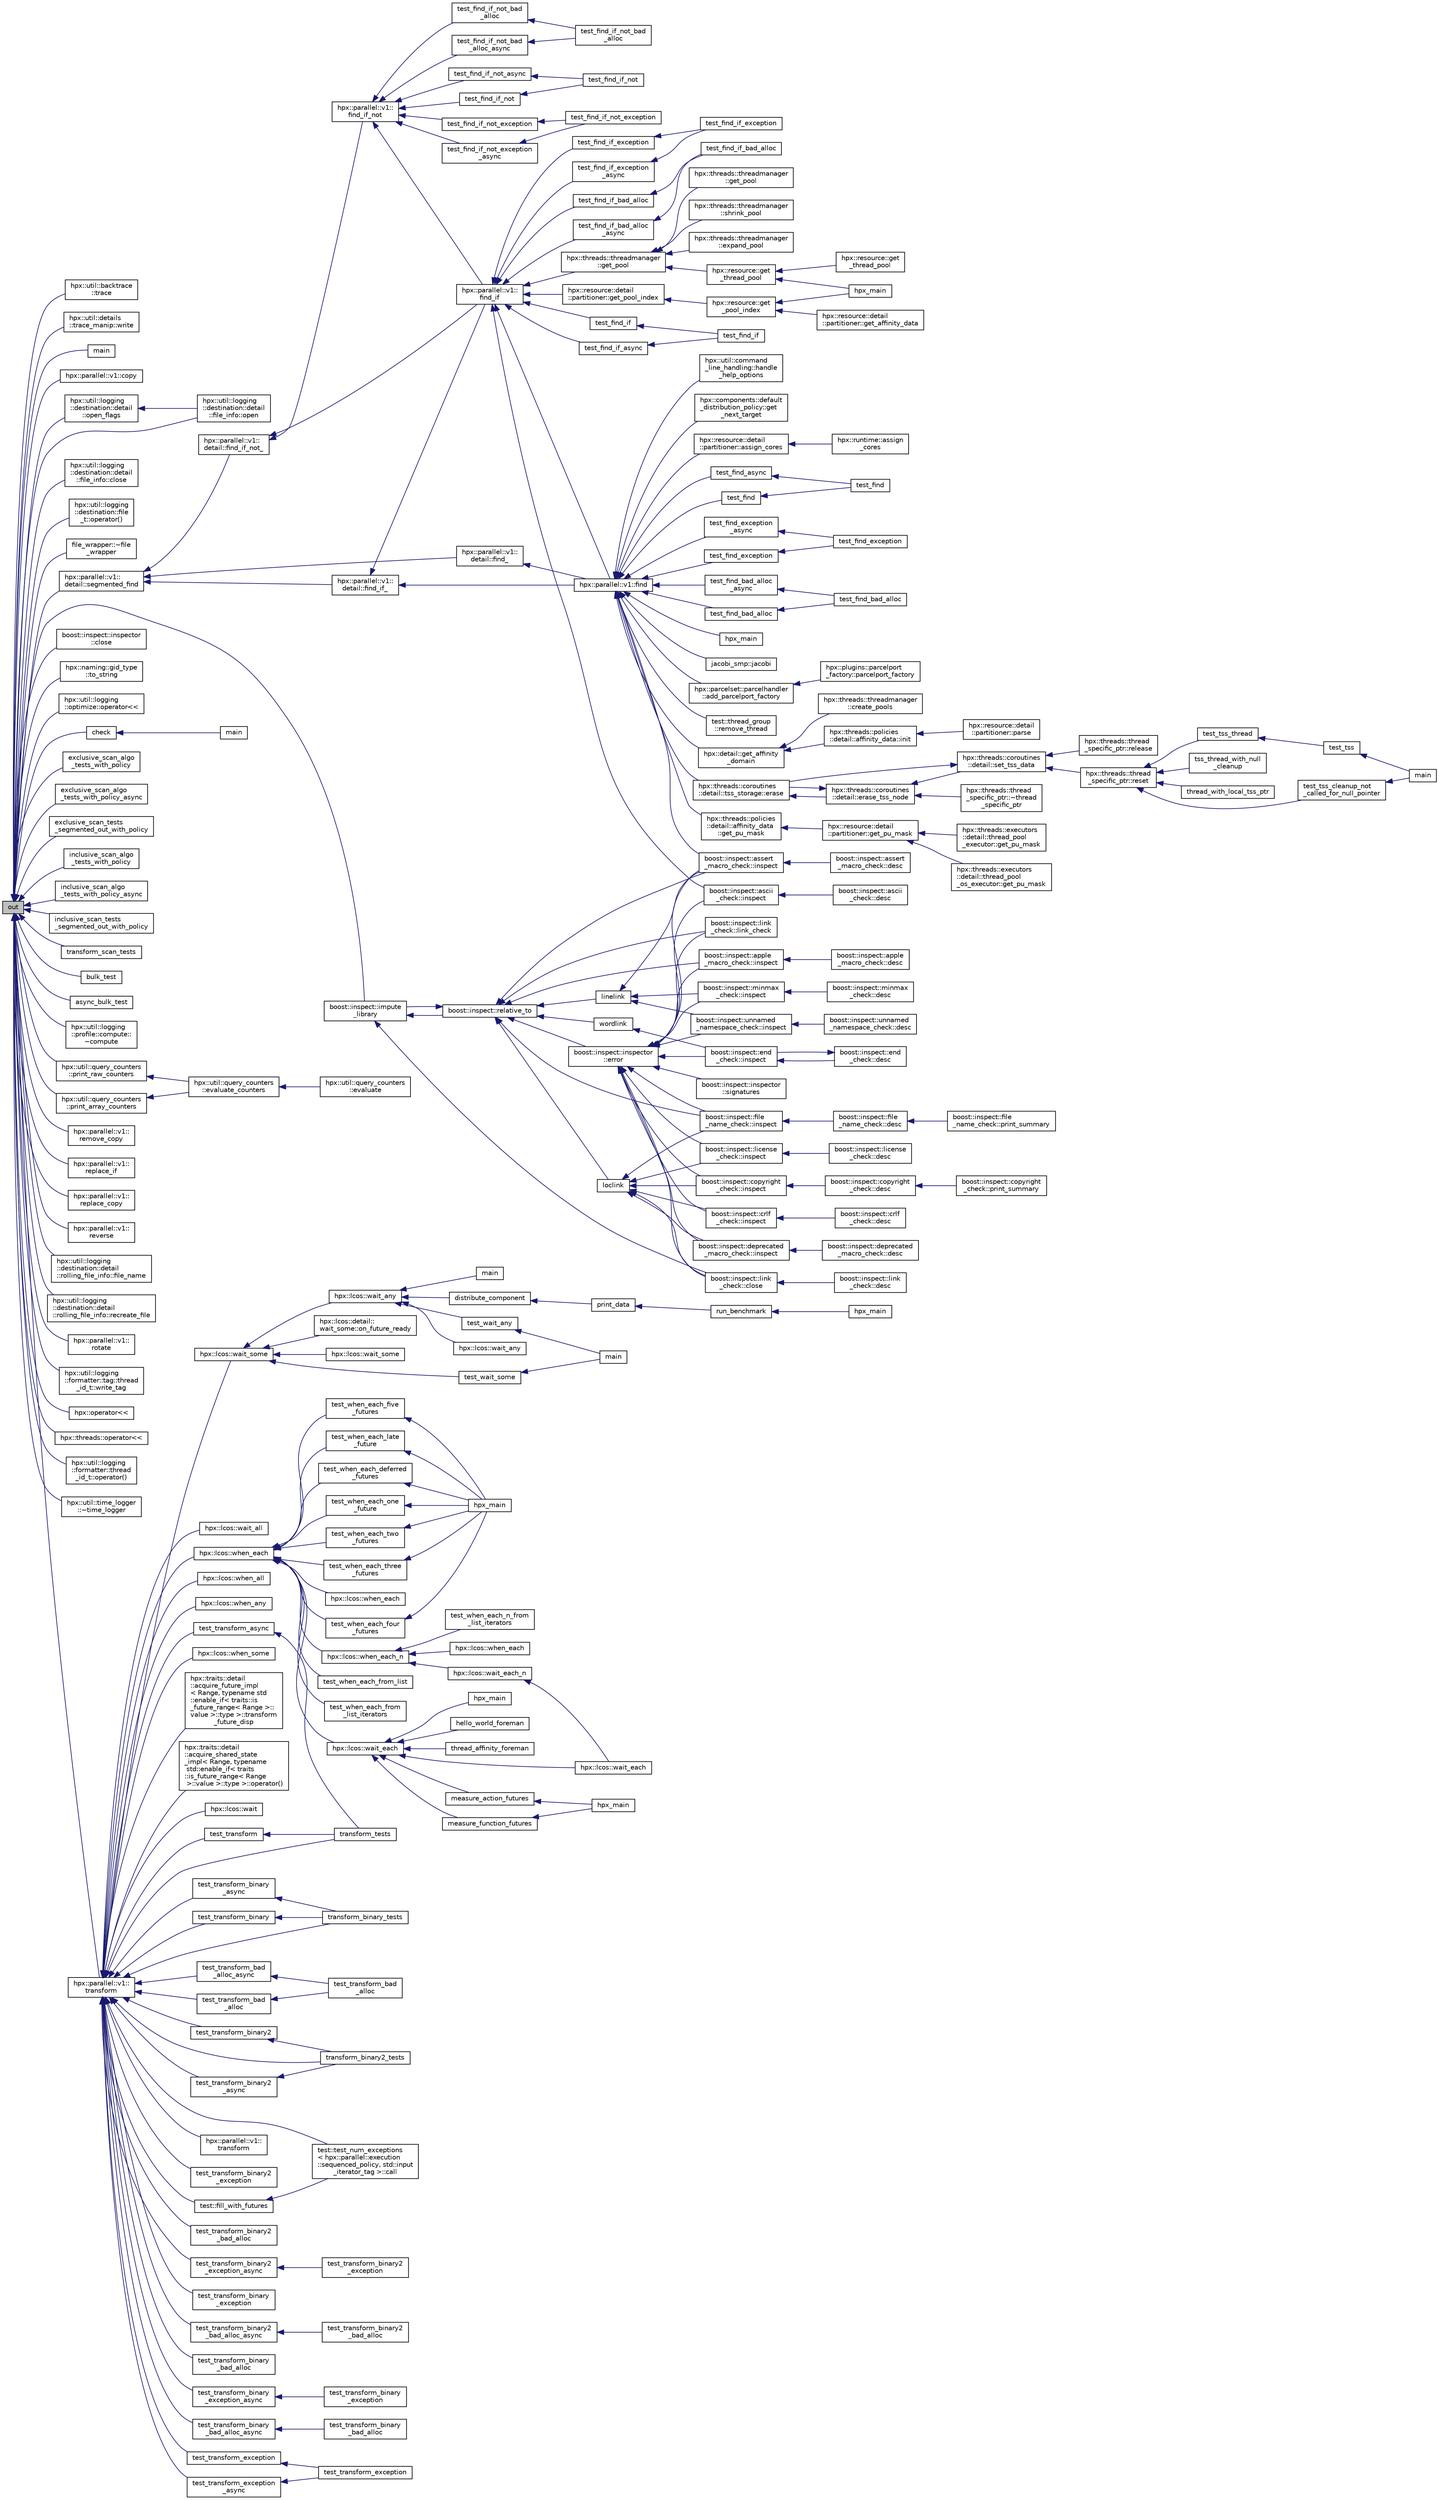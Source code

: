 digraph "out"
{
  edge [fontname="Helvetica",fontsize="10",labelfontname="Helvetica",labelfontsize="10"];
  node [fontname="Helvetica",fontsize="10",shape=record];
  rankdir="LR";
  Node251 [label="out",height=0.2,width=0.4,color="black", fillcolor="grey75", style="filled", fontcolor="black"];
  Node251 -> Node252 [dir="back",color="midnightblue",fontsize="10",style="solid",fontname="Helvetica"];
  Node252 [label="hpx::util::backtrace\l::trace",height=0.2,width=0.4,color="black", fillcolor="white", style="filled",URL="$d3/da2/classhpx_1_1util_1_1backtrace.html#a60e8474c3e33c9ed1349e95862ad9e3c"];
  Node251 -> Node253 [dir="back",color="midnightblue",fontsize="10",style="solid",fontname="Helvetica"];
  Node253 [label="hpx::util::details\l::trace_manip::write",height=0.2,width=0.4,color="black", fillcolor="white", style="filled",URL="$df/d33/classhpx_1_1util_1_1details_1_1trace__manip.html#a1fcb811a69de638f988b5c2d44eb9abe"];
  Node251 -> Node254 [dir="back",color="midnightblue",fontsize="10",style="solid",fontname="Helvetica"];
  Node254 [label="main",height=0.2,width=0.4,color="black", fillcolor="white", style="filled",URL="$d9/dd8/buffer__overrun__2839_8cpp.html#a3c04138a5bfe5d72780bb7e82a18e627"];
  Node251 -> Node255 [dir="back",color="midnightblue",fontsize="10",style="solid",fontname="Helvetica"];
  Node255 [label="hpx::parallel::v1::copy",height=0.2,width=0.4,color="black", fillcolor="white", style="filled",URL="$db/db9/namespacehpx_1_1parallel_1_1v1.html#acbc0b8406e3e0e109cbbae1ba799520f"];
  Node251 -> Node256 [dir="back",color="midnightblue",fontsize="10",style="solid",fontname="Helvetica"];
  Node256 [label="hpx::util::logging\l::destination::detail\l::open_flags",height=0.2,width=0.4,color="black", fillcolor="white", style="filled",URL="$d9/dfe/namespacehpx_1_1util_1_1logging_1_1destination_1_1detail.html#a2a53de1201df32f2ea6a87e112048a66"];
  Node256 -> Node257 [dir="back",color="midnightblue",fontsize="10",style="solid",fontname="Helvetica"];
  Node257 [label="hpx::util::logging\l::destination::detail\l::file_info::open",height=0.2,width=0.4,color="black", fillcolor="white", style="filled",URL="$d8/d53/structhpx_1_1util_1_1logging_1_1destination_1_1detail_1_1file__info.html#a7212cdb2d967c910c6e80c671cdb0fb4"];
  Node251 -> Node257 [dir="back",color="midnightblue",fontsize="10",style="solid",fontname="Helvetica"];
  Node251 -> Node258 [dir="back",color="midnightblue",fontsize="10",style="solid",fontname="Helvetica"];
  Node258 [label="hpx::util::logging\l::destination::detail\l::file_info::close",height=0.2,width=0.4,color="black", fillcolor="white", style="filled",URL="$d8/d53/structhpx_1_1util_1_1logging_1_1destination_1_1detail_1_1file__info.html#a748e84816382d61428a18e441526eaff"];
  Node251 -> Node259 [dir="back",color="midnightblue",fontsize="10",style="solid",fontname="Helvetica"];
  Node259 [label="hpx::util::logging\l::destination::file\l_t::operator()",height=0.2,width=0.4,color="black", fillcolor="white", style="filled",URL="$dd/dfb/structhpx_1_1util_1_1logging_1_1destination_1_1file__t.html#abdb5d968c4f77aaafc3e629127f41f66"];
  Node251 -> Node260 [dir="back",color="midnightblue",fontsize="10",style="solid",fontname="Helvetica"];
  Node260 [label="file_wrapper::~file\l_wrapper",height=0.2,width=0.4,color="black", fillcolor="white", style="filled",URL="$d5/daa/structfile__wrapper.html#aec438141c6094eab767e74d5c39da7a0"];
  Node251 -> Node261 [dir="back",color="midnightblue",fontsize="10",style="solid",fontname="Helvetica"];
  Node261 [label="hpx::parallel::v1::\ldetail::segmented_find",height=0.2,width=0.4,color="black", fillcolor="white", style="filled",URL="$d2/ddd/namespacehpx_1_1parallel_1_1v1_1_1detail.html#a7f37c815b51093d10c3ee3e3bb44280f"];
  Node261 -> Node262 [dir="back",color="midnightblue",fontsize="10",style="solid",fontname="Helvetica"];
  Node262 [label="hpx::parallel::v1::\ldetail::find_",height=0.2,width=0.4,color="black", fillcolor="white", style="filled",URL="$d2/ddd/namespacehpx_1_1parallel_1_1v1_1_1detail.html#a416bb6065d1ffe0f54a4da32c452ece3"];
  Node262 -> Node263 [dir="back",color="midnightblue",fontsize="10",style="solid",fontname="Helvetica"];
  Node263 [label="hpx::parallel::v1::find",height=0.2,width=0.4,color="black", fillcolor="white", style="filled",URL="$db/db9/namespacehpx_1_1parallel_1_1v1.html#a76c5f5c453899c36a61bfa76425b007a"];
  Node263 -> Node264 [dir="back",color="midnightblue",fontsize="10",style="solid",fontname="Helvetica"];
  Node264 [label="hpx::threads::policies\l::detail::affinity_data\l::get_pu_mask",height=0.2,width=0.4,color="black", fillcolor="white", style="filled",URL="$d7/d9b/structhpx_1_1threads_1_1policies_1_1detail_1_1affinity__data.html#ab0cc2ec8ed94ae2b82c20a6b975ecf75"];
  Node264 -> Node265 [dir="back",color="midnightblue",fontsize="10",style="solid",fontname="Helvetica"];
  Node265 [label="hpx::resource::detail\l::partitioner::get_pu_mask",height=0.2,width=0.4,color="black", fillcolor="white", style="filled",URL="$d0/dab/classhpx_1_1resource_1_1detail_1_1partitioner.html#a9cee933ef199fef31e6b8d48f42bb77b"];
  Node265 -> Node266 [dir="back",color="midnightblue",fontsize="10",style="solid",fontname="Helvetica"];
  Node266 [label="hpx::threads::executors\l::detail::thread_pool\l_executor::get_pu_mask",height=0.2,width=0.4,color="black", fillcolor="white", style="filled",URL="$d0/d20/classhpx_1_1threads_1_1executors_1_1detail_1_1thread__pool__executor.html#a6a0c0ade274c2f5f2f6651699873942c"];
  Node265 -> Node267 [dir="back",color="midnightblue",fontsize="10",style="solid",fontname="Helvetica"];
  Node267 [label="hpx::threads::executors\l::detail::thread_pool\l_os_executor::get_pu_mask",height=0.2,width=0.4,color="black", fillcolor="white", style="filled",URL="$da/dda/classhpx_1_1threads_1_1executors_1_1detail_1_1thread__pool__os__executor.html#ac43430f91516a48e9ddbefd7ee58ef3c"];
  Node263 -> Node268 [dir="back",color="midnightblue",fontsize="10",style="solid",fontname="Helvetica"];
  Node268 [label="boost::inspect::assert\l_macro_check::inspect",height=0.2,width=0.4,color="black", fillcolor="white", style="filled",URL="$dc/dc3/classboost_1_1inspect_1_1assert__macro__check.html#acacd792dafb1acb416c7ff6e6de75277"];
  Node268 -> Node269 [dir="back",color="midnightblue",fontsize="10",style="solid",fontname="Helvetica"];
  Node269 [label="boost::inspect::assert\l_macro_check::desc",height=0.2,width=0.4,color="black", fillcolor="white", style="filled",URL="$dc/dc3/classboost_1_1inspect_1_1assert__macro__check.html#a285a9944af58fe40003209254e09b8b9"];
  Node263 -> Node270 [dir="back",color="midnightblue",fontsize="10",style="solid",fontname="Helvetica"];
  Node270 [label="hpx::util::command\l_line_handling::handle\l_help_options",height=0.2,width=0.4,color="black", fillcolor="white", style="filled",URL="$d2/df0/structhpx_1_1util_1_1command__line__handling.html#a82826d63f60ce620e8ad794f8af4ceaa"];
  Node263 -> Node271 [dir="back",color="midnightblue",fontsize="10",style="solid",fontname="Helvetica"];
  Node271 [label="hpx::components::default\l_distribution_policy::get\l_next_target",height=0.2,width=0.4,color="black", fillcolor="white", style="filled",URL="$dc/dba/structhpx_1_1components_1_1default__distribution__policy.html#a4e1bef382e3d6843ff6dda045595dd4e"];
  Node263 -> Node272 [dir="back",color="midnightblue",fontsize="10",style="solid",fontname="Helvetica"];
  Node272 [label="hpx::resource::detail\l::partitioner::assign_cores",height=0.2,width=0.4,color="black", fillcolor="white", style="filled",URL="$d0/dab/classhpx_1_1resource_1_1detail_1_1partitioner.html#a11483ef960b429a24d9856cba726bd04"];
  Node272 -> Node273 [dir="back",color="midnightblue",fontsize="10",style="solid",fontname="Helvetica"];
  Node273 [label="hpx::runtime::assign\l_cores",height=0.2,width=0.4,color="black", fillcolor="white", style="filled",URL="$d0/d7b/classhpx_1_1runtime.html#ab3c29b4713d734dea0e6a5799bfe24e5"];
  Node263 -> Node274 [dir="back",color="midnightblue",fontsize="10",style="solid",fontname="Helvetica"];
  Node274 [label="test_find",height=0.2,width=0.4,color="black", fillcolor="white", style="filled",URL="$d4/dfc/find_8cpp.html#a413cca1acd45c0d8e2f932c6ef2fd02f"];
  Node274 -> Node275 [dir="back",color="midnightblue",fontsize="10",style="solid",fontname="Helvetica"];
  Node275 [label="test_find",height=0.2,width=0.4,color="black", fillcolor="white", style="filled",URL="$d4/dfc/find_8cpp.html#add2f807b977eafe91b6be7e6035d8d6a"];
  Node263 -> Node276 [dir="back",color="midnightblue",fontsize="10",style="solid",fontname="Helvetica"];
  Node276 [label="test_find_async",height=0.2,width=0.4,color="black", fillcolor="white", style="filled",URL="$d4/dfc/find_8cpp.html#abcfb114fa4026d0c9fb890366bd0bbec"];
  Node276 -> Node275 [dir="back",color="midnightblue",fontsize="10",style="solid",fontname="Helvetica"];
  Node263 -> Node277 [dir="back",color="midnightblue",fontsize="10",style="solid",fontname="Helvetica"];
  Node277 [label="test_find_exception",height=0.2,width=0.4,color="black", fillcolor="white", style="filled",URL="$d4/dfc/find_8cpp.html#a496774f6f0dd50d32f0f2839011fb820"];
  Node277 -> Node278 [dir="back",color="midnightblue",fontsize="10",style="solid",fontname="Helvetica"];
  Node278 [label="test_find_exception",height=0.2,width=0.4,color="black", fillcolor="white", style="filled",URL="$d4/dfc/find_8cpp.html#a9404283ee70c671c19d01288d4d8796f"];
  Node263 -> Node279 [dir="back",color="midnightblue",fontsize="10",style="solid",fontname="Helvetica"];
  Node279 [label="test_find_exception\l_async",height=0.2,width=0.4,color="black", fillcolor="white", style="filled",URL="$d4/dfc/find_8cpp.html#a53292bd46fa066f703c6fd40f981cd45"];
  Node279 -> Node278 [dir="back",color="midnightblue",fontsize="10",style="solid",fontname="Helvetica"];
  Node263 -> Node280 [dir="back",color="midnightblue",fontsize="10",style="solid",fontname="Helvetica"];
  Node280 [label="test_find_bad_alloc",height=0.2,width=0.4,color="black", fillcolor="white", style="filled",URL="$d4/dfc/find_8cpp.html#ac2312cc0f6667cd3cff2caa36d1b7734"];
  Node280 -> Node281 [dir="back",color="midnightblue",fontsize="10",style="solid",fontname="Helvetica"];
  Node281 [label="test_find_bad_alloc",height=0.2,width=0.4,color="black", fillcolor="white", style="filled",URL="$d4/dfc/find_8cpp.html#ae5fbab4398b9ca90cc964b615b5f1c1a"];
  Node263 -> Node282 [dir="back",color="midnightblue",fontsize="10",style="solid",fontname="Helvetica"];
  Node282 [label="test_find_bad_alloc\l_async",height=0.2,width=0.4,color="black", fillcolor="white", style="filled",URL="$d4/dfc/find_8cpp.html#a0c63d4bd514863e2ddf82ae7f509ffbe"];
  Node282 -> Node281 [dir="back",color="midnightblue",fontsize="10",style="solid",fontname="Helvetica"];
  Node263 -> Node283 [dir="back",color="midnightblue",fontsize="10",style="solid",fontname="Helvetica"];
  Node283 [label="hpx_main",height=0.2,width=0.4,color="black", fillcolor="white", style="filled",URL="$d3/d07/hpx__main_8cpp.html#aefd26dd818037509b2241068d57e3e1d"];
  Node263 -> Node284 [dir="back",color="midnightblue",fontsize="10",style="solid",fontname="Helvetica"];
  Node284 [label="jacobi_smp::jacobi",height=0.2,width=0.4,color="black", fillcolor="white", style="filled",URL="$d9/d34/namespacejacobi__smp.html#af900093e00c8d09d2dab2ab5a9885b88"];
  Node263 -> Node285 [dir="back",color="midnightblue",fontsize="10",style="solid",fontname="Helvetica"];
  Node285 [label="hpx::parcelset::parcelhandler\l::add_parcelport_factory",height=0.2,width=0.4,color="black", fillcolor="white", style="filled",URL="$d4/d2f/classhpx_1_1parcelset_1_1parcelhandler.html#a9da109ba1c81cf97c3a23f3574236792"];
  Node285 -> Node286 [dir="back",color="midnightblue",fontsize="10",style="solid",fontname="Helvetica"];
  Node286 [label="hpx::plugins::parcelport\l_factory::parcelport_factory",height=0.2,width=0.4,color="black", fillcolor="white", style="filled",URL="$d2/d50/structhpx_1_1plugins_1_1parcelport__factory.html#ab8a171f42000c26fc87ef284cf5f430d",tooltip="Construct a new factory instance. "];
  Node263 -> Node287 [dir="back",color="midnightblue",fontsize="10",style="solid",fontname="Helvetica"];
  Node287 [label="test::thread_group\l::remove_thread",height=0.2,width=0.4,color="black", fillcolor="white", style="filled",URL="$d3/d4a/classtest_1_1thread__group.html#a46ede5745b9a3f16477ab7ccef9df327"];
  Node263 -> Node288 [dir="back",color="midnightblue",fontsize="10",style="solid",fontname="Helvetica"];
  Node288 [label="hpx::detail::get_affinity\l_domain",height=0.2,width=0.4,color="black", fillcolor="white", style="filled",URL="$d5/dbe/namespacehpx_1_1detail.html#aba0255eccfb2fb3814686ca35150ed98"];
  Node288 -> Node289 [dir="back",color="midnightblue",fontsize="10",style="solid",fontname="Helvetica"];
  Node289 [label="hpx::threads::policies\l::detail::affinity_data::init",height=0.2,width=0.4,color="black", fillcolor="white", style="filled",URL="$d7/d9b/structhpx_1_1threads_1_1policies_1_1detail_1_1affinity__data.html#af1b5d1af92b58e065b42048f9114f107"];
  Node289 -> Node290 [dir="back",color="midnightblue",fontsize="10",style="solid",fontname="Helvetica"];
  Node290 [label="hpx::resource::detail\l::partitioner::parse",height=0.2,width=0.4,color="black", fillcolor="white", style="filled",URL="$d0/dab/classhpx_1_1resource_1_1detail_1_1partitioner.html#a8319dd5018945e7d493f7a6d88a6ca02"];
  Node288 -> Node291 [dir="back",color="midnightblue",fontsize="10",style="solid",fontname="Helvetica"];
  Node291 [label="hpx::threads::threadmanager\l::create_pools",height=0.2,width=0.4,color="black", fillcolor="white", style="filled",URL="$d5/daa/classhpx_1_1threads_1_1threadmanager.html#a06b54e28bef5baacf1e8bff34adac4d0"];
  Node263 -> Node292 [dir="back",color="midnightblue",fontsize="10",style="solid",fontname="Helvetica"];
  Node292 [label="hpx::threads::coroutines\l::detail::tss_storage::erase",height=0.2,width=0.4,color="black", fillcolor="white", style="filled",URL="$d3/dbe/classhpx_1_1threads_1_1coroutines_1_1detail_1_1tss__storage.html#a451f63a99f268755c501200b504e8058"];
  Node292 -> Node293 [dir="back",color="midnightblue",fontsize="10",style="solid",fontname="Helvetica"];
  Node293 [label="hpx::threads::coroutines\l::detail::erase_tss_node",height=0.2,width=0.4,color="black", fillcolor="white", style="filled",URL="$d2/dfe/namespacehpx_1_1threads_1_1coroutines_1_1detail.html#a0015b3872ea3c32ecfdc3da42ce132e8"];
  Node293 -> Node294 [dir="back",color="midnightblue",fontsize="10",style="solid",fontname="Helvetica"];
  Node294 [label="hpx::threads::thread\l_specific_ptr::~thread\l_specific_ptr",height=0.2,width=0.4,color="black", fillcolor="white", style="filled",URL="$d1/dd4/classhpx_1_1threads_1_1thread__specific__ptr.html#ad3e46c15fe05e660ad592e0c9797f018"];
  Node293 -> Node295 [dir="back",color="midnightblue",fontsize="10",style="solid",fontname="Helvetica"];
  Node295 [label="hpx::threads::coroutines\l::detail::set_tss_data",height=0.2,width=0.4,color="black", fillcolor="white", style="filled",URL="$d2/dfe/namespacehpx_1_1threads_1_1coroutines_1_1detail.html#a85126f59ca3809c64cfcfcae99429a67"];
  Node295 -> Node296 [dir="back",color="midnightblue",fontsize="10",style="solid",fontname="Helvetica"];
  Node296 [label="hpx::threads::thread\l_specific_ptr::release",height=0.2,width=0.4,color="black", fillcolor="white", style="filled",URL="$d1/dd4/classhpx_1_1threads_1_1thread__specific__ptr.html#a8e31cd7392d00aabdc93aa9e358be1b7"];
  Node295 -> Node297 [dir="back",color="midnightblue",fontsize="10",style="solid",fontname="Helvetica"];
  Node297 [label="hpx::threads::thread\l_specific_ptr::reset",height=0.2,width=0.4,color="black", fillcolor="white", style="filled",URL="$d1/dd4/classhpx_1_1threads_1_1thread__specific__ptr.html#af0654936c456eaf9700979a6b43a0c85"];
  Node297 -> Node298 [dir="back",color="midnightblue",fontsize="10",style="solid",fontname="Helvetica"];
  Node298 [label="test_tss_thread",height=0.2,width=0.4,color="black", fillcolor="white", style="filled",URL="$dc/d69/tests_2unit_2threads_2tss_8cpp.html#a34a05b59682be89efcb6f071094b0580"];
  Node298 -> Node299 [dir="back",color="midnightblue",fontsize="10",style="solid",fontname="Helvetica"];
  Node299 [label="test_tss",height=0.2,width=0.4,color="black", fillcolor="white", style="filled",URL="$dc/d69/tests_2unit_2threads_2tss_8cpp.html#a0d9e811cdb56a2a84ce48358e890563b"];
  Node299 -> Node300 [dir="back",color="midnightblue",fontsize="10",style="solid",fontname="Helvetica"];
  Node300 [label="main",height=0.2,width=0.4,color="black", fillcolor="white", style="filled",URL="$dc/d69/tests_2unit_2threads_2tss_8cpp.html#a3c04138a5bfe5d72780bb7e82a18e627"];
  Node297 -> Node301 [dir="back",color="midnightblue",fontsize="10",style="solid",fontname="Helvetica"];
  Node301 [label="tss_thread_with_null\l_cleanup",height=0.2,width=0.4,color="black", fillcolor="white", style="filled",URL="$dc/d69/tests_2unit_2threads_2tss_8cpp.html#adff6b518b18df76950dbeede8633289a"];
  Node297 -> Node302 [dir="back",color="midnightblue",fontsize="10",style="solid",fontname="Helvetica"];
  Node302 [label="thread_with_local_tss_ptr",height=0.2,width=0.4,color="black", fillcolor="white", style="filled",URL="$dc/d69/tests_2unit_2threads_2tss_8cpp.html#ae5a8982f0cfef7dc0e34d5c518b44e58"];
  Node297 -> Node303 [dir="back",color="midnightblue",fontsize="10",style="solid",fontname="Helvetica"];
  Node303 [label="test_tss_cleanup_not\l_called_for_null_pointer",height=0.2,width=0.4,color="black", fillcolor="white", style="filled",URL="$dc/d69/tests_2unit_2threads_2tss_8cpp.html#a3c76bb8ad4d9b03d2b075212b535e212"];
  Node303 -> Node300 [dir="back",color="midnightblue",fontsize="10",style="solid",fontname="Helvetica"];
  Node295 -> Node292 [dir="back",color="midnightblue",fontsize="10",style="solid",fontname="Helvetica"];
  Node293 -> Node292 [dir="back",color="midnightblue",fontsize="10",style="solid",fontname="Helvetica"];
  Node261 -> Node304 [dir="back",color="midnightblue",fontsize="10",style="solid",fontname="Helvetica"];
  Node304 [label="hpx::parallel::v1::\ldetail::find_if_",height=0.2,width=0.4,color="black", fillcolor="white", style="filled",URL="$d2/ddd/namespacehpx_1_1parallel_1_1v1_1_1detail.html#a27a6efa17deb9853d278e8c4ca8b78e8"];
  Node304 -> Node263 [dir="back",color="midnightblue",fontsize="10",style="solid",fontname="Helvetica"];
  Node304 -> Node305 [dir="back",color="midnightblue",fontsize="10",style="solid",fontname="Helvetica"];
  Node305 [label="hpx::parallel::v1::\lfind_if",height=0.2,width=0.4,color="black", fillcolor="white", style="filled",URL="$db/db9/namespacehpx_1_1parallel_1_1v1.html#a1f66ab2a9b26ef5b5ed2c08194586b86"];
  Node305 -> Node306 [dir="back",color="midnightblue",fontsize="10",style="solid",fontname="Helvetica"];
  Node306 [label="boost::inspect::ascii\l_check::inspect",height=0.2,width=0.4,color="black", fillcolor="white", style="filled",URL="$df/d41/classboost_1_1inspect_1_1ascii__check.html#a42c51a97f6f401032bb06a96f48a96dd"];
  Node306 -> Node307 [dir="back",color="midnightblue",fontsize="10",style="solid",fontname="Helvetica"];
  Node307 [label="boost::inspect::ascii\l_check::desc",height=0.2,width=0.4,color="black", fillcolor="white", style="filled",URL="$df/d41/classboost_1_1inspect_1_1ascii__check.html#a645f9f7b272f2137ccb5a25402a697e7"];
  Node305 -> Node308 [dir="back",color="midnightblue",fontsize="10",style="solid",fontname="Helvetica"];
  Node308 [label="hpx::resource::detail\l::partitioner::get_pool_index",height=0.2,width=0.4,color="black", fillcolor="white", style="filled",URL="$d0/dab/classhpx_1_1resource_1_1detail_1_1partitioner.html#ab3b993cdf82212962ba91cd58914206d"];
  Node308 -> Node309 [dir="back",color="midnightblue",fontsize="10",style="solid",fontname="Helvetica"];
  Node309 [label="hpx::resource::get\l_pool_index",height=0.2,width=0.4,color="black", fillcolor="white", style="filled",URL="$dd/da5/namespacehpx_1_1resource.html#ac7e9a020183708e907604dbf16260e84",tooltip="Return the internal index of the pool given its name. "];
  Node309 -> Node310 [dir="back",color="midnightblue",fontsize="10",style="solid",fontname="Helvetica"];
  Node310 [label="hpx::resource::detail\l::partitioner::get_affinity_data",height=0.2,width=0.4,color="black", fillcolor="white", style="filled",URL="$d0/dab/classhpx_1_1resource_1_1detail_1_1partitioner.html#a932efced0bbfee361094b8552334d931"];
  Node309 -> Node311 [dir="back",color="midnightblue",fontsize="10",style="solid",fontname="Helvetica"];
  Node311 [label="hpx_main",height=0.2,width=0.4,color="black", fillcolor="white", style="filled",URL="$d8/dd8/resource__partitioner_8cpp.html#ab1825231fb9efbfb464404767c072654"];
  Node305 -> Node263 [dir="back",color="midnightblue",fontsize="10",style="solid",fontname="Helvetica"];
  Node305 -> Node312 [dir="back",color="midnightblue",fontsize="10",style="solid",fontname="Helvetica"];
  Node312 [label="test_find_if",height=0.2,width=0.4,color="black", fillcolor="white", style="filled",URL="$d4/d38/findif_8cpp.html#abc1eda77a21ef47a5d324973348433d4"];
  Node312 -> Node313 [dir="back",color="midnightblue",fontsize="10",style="solid",fontname="Helvetica"];
  Node313 [label="test_find_if",height=0.2,width=0.4,color="black", fillcolor="white", style="filled",URL="$d4/d38/findif_8cpp.html#aa58ac17d27d62dadbe679e9fa96669ff"];
  Node305 -> Node314 [dir="back",color="midnightblue",fontsize="10",style="solid",fontname="Helvetica"];
  Node314 [label="test_find_if_async",height=0.2,width=0.4,color="black", fillcolor="white", style="filled",URL="$d4/d38/findif_8cpp.html#ae5df631653b627a610f515fea1cea3db"];
  Node314 -> Node313 [dir="back",color="midnightblue",fontsize="10",style="solid",fontname="Helvetica"];
  Node305 -> Node315 [dir="back",color="midnightblue",fontsize="10",style="solid",fontname="Helvetica"];
  Node315 [label="test_find_if_exception",height=0.2,width=0.4,color="black", fillcolor="white", style="filled",URL="$d4/d38/findif_8cpp.html#aa7a75ac5991de14b0dd11b40a5a47443"];
  Node315 -> Node316 [dir="back",color="midnightblue",fontsize="10",style="solid",fontname="Helvetica"];
  Node316 [label="test_find_if_exception",height=0.2,width=0.4,color="black", fillcolor="white", style="filled",URL="$d4/d38/findif_8cpp.html#ab8eb6fb838a8fbeb2168d4389fc72f61"];
  Node305 -> Node317 [dir="back",color="midnightblue",fontsize="10",style="solid",fontname="Helvetica"];
  Node317 [label="test_find_if_exception\l_async",height=0.2,width=0.4,color="black", fillcolor="white", style="filled",URL="$d4/d38/findif_8cpp.html#a13c3bd009f35072707131129ad78af93"];
  Node317 -> Node316 [dir="back",color="midnightblue",fontsize="10",style="solid",fontname="Helvetica"];
  Node305 -> Node318 [dir="back",color="midnightblue",fontsize="10",style="solid",fontname="Helvetica"];
  Node318 [label="test_find_if_bad_alloc",height=0.2,width=0.4,color="black", fillcolor="white", style="filled",URL="$d4/d38/findif_8cpp.html#a4b854e9063a6148edca5b34a9e8d9420"];
  Node318 -> Node319 [dir="back",color="midnightblue",fontsize="10",style="solid",fontname="Helvetica"];
  Node319 [label="test_find_if_bad_alloc",height=0.2,width=0.4,color="black", fillcolor="white", style="filled",URL="$d4/d38/findif_8cpp.html#a344ef302e5ffb2f31503fffc54940c3a"];
  Node305 -> Node320 [dir="back",color="midnightblue",fontsize="10",style="solid",fontname="Helvetica"];
  Node320 [label="test_find_if_bad_alloc\l_async",height=0.2,width=0.4,color="black", fillcolor="white", style="filled",URL="$d4/d38/findif_8cpp.html#a0979bc48eb5a92bc867eb3a95dc8c82c"];
  Node320 -> Node319 [dir="back",color="midnightblue",fontsize="10",style="solid",fontname="Helvetica"];
  Node305 -> Node321 [dir="back",color="midnightblue",fontsize="10",style="solid",fontname="Helvetica"];
  Node321 [label="hpx::threads::threadmanager\l::get_pool",height=0.2,width=0.4,color="black", fillcolor="white", style="filled",URL="$d5/daa/classhpx_1_1threads_1_1threadmanager.html#a845e1a0201a5d57de5855af30324a4b3"];
  Node321 -> Node322 [dir="back",color="midnightblue",fontsize="10",style="solid",fontname="Helvetica"];
  Node322 [label="hpx::resource::get\l_thread_pool",height=0.2,width=0.4,color="black", fillcolor="white", style="filled",URL="$dd/da5/namespacehpx_1_1resource.html#a2e20247c053e087e94a40d50b9689ed7",tooltip="Return the name of the pool given its name. "];
  Node322 -> Node323 [dir="back",color="midnightblue",fontsize="10",style="solid",fontname="Helvetica"];
  Node323 [label="hpx::resource::get\l_thread_pool",height=0.2,width=0.4,color="black", fillcolor="white", style="filled",URL="$dd/da5/namespacehpx_1_1resource.html#a8ab78d95eaa6f193a085a1d983ea9f5b",tooltip="Return the thread pool given its internal index. "];
  Node322 -> Node311 [dir="back",color="midnightblue",fontsize="10",style="solid",fontname="Helvetica"];
  Node321 -> Node324 [dir="back",color="midnightblue",fontsize="10",style="solid",fontname="Helvetica"];
  Node324 [label="hpx::threads::threadmanager\l::get_pool",height=0.2,width=0.4,color="black", fillcolor="white", style="filled",URL="$d5/daa/classhpx_1_1threads_1_1threadmanager.html#a7515176a43e6e2f947c539c44adf9089"];
  Node321 -> Node325 [dir="back",color="midnightblue",fontsize="10",style="solid",fontname="Helvetica"];
  Node325 [label="hpx::threads::threadmanager\l::shrink_pool",height=0.2,width=0.4,color="black", fillcolor="white", style="filled",URL="$d5/daa/classhpx_1_1threads_1_1threadmanager.html#a29170722b44bd7e3b8722d39fdff704c"];
  Node321 -> Node326 [dir="back",color="midnightblue",fontsize="10",style="solid",fontname="Helvetica"];
  Node326 [label="hpx::threads::threadmanager\l::expand_pool",height=0.2,width=0.4,color="black", fillcolor="white", style="filled",URL="$d5/daa/classhpx_1_1threads_1_1threadmanager.html#a4f3cf57d4561a7cca4c47d6bc05ccc58"];
  Node261 -> Node327 [dir="back",color="midnightblue",fontsize="10",style="solid",fontname="Helvetica"];
  Node327 [label="hpx::parallel::v1::\ldetail::find_if_not_",height=0.2,width=0.4,color="black", fillcolor="white", style="filled",URL="$d2/ddd/namespacehpx_1_1parallel_1_1v1_1_1detail.html#aafbf827b88ba9787c515b4abefa8afaf"];
  Node327 -> Node305 [dir="back",color="midnightblue",fontsize="10",style="solid",fontname="Helvetica"];
  Node327 -> Node328 [dir="back",color="midnightblue",fontsize="10",style="solid",fontname="Helvetica"];
  Node328 [label="hpx::parallel::v1::\lfind_if_not",height=0.2,width=0.4,color="black", fillcolor="white", style="filled",URL="$db/db9/namespacehpx_1_1parallel_1_1v1.html#ac7aaee4759c37f4d0e83b51f313aa28d"];
  Node328 -> Node305 [dir="back",color="midnightblue",fontsize="10",style="solid",fontname="Helvetica"];
  Node328 -> Node329 [dir="back",color="midnightblue",fontsize="10",style="solid",fontname="Helvetica"];
  Node329 [label="test_find_if_not",height=0.2,width=0.4,color="black", fillcolor="white", style="filled",URL="$dd/df5/findifnot_8cpp.html#abd4629a4554af3412989223a15203f0d"];
  Node329 -> Node330 [dir="back",color="midnightblue",fontsize="10",style="solid",fontname="Helvetica"];
  Node330 [label="test_find_if_not",height=0.2,width=0.4,color="black", fillcolor="white", style="filled",URL="$dd/df5/findifnot_8cpp.html#aba7e711f39aae766b708708eb4bbafe7"];
  Node328 -> Node331 [dir="back",color="midnightblue",fontsize="10",style="solid",fontname="Helvetica"];
  Node331 [label="test_find_if_not_async",height=0.2,width=0.4,color="black", fillcolor="white", style="filled",URL="$dd/df5/findifnot_8cpp.html#a042fb4ac6fb511705362fdd7e4b4337e"];
  Node331 -> Node330 [dir="back",color="midnightblue",fontsize="10",style="solid",fontname="Helvetica"];
  Node328 -> Node332 [dir="back",color="midnightblue",fontsize="10",style="solid",fontname="Helvetica"];
  Node332 [label="test_find_if_not_bad\l_alloc",height=0.2,width=0.4,color="black", fillcolor="white", style="filled",URL="$df/de4/findifnot__bad__alloc_8cpp.html#abba8188ba6351edd5fe8e9152c89fea1"];
  Node332 -> Node333 [dir="back",color="midnightblue",fontsize="10",style="solid",fontname="Helvetica"];
  Node333 [label="test_find_if_not_bad\l_alloc",height=0.2,width=0.4,color="black", fillcolor="white", style="filled",URL="$df/de4/findifnot__bad__alloc_8cpp.html#af4ef55592d65e818549d3ddb7b0c54b2"];
  Node328 -> Node334 [dir="back",color="midnightblue",fontsize="10",style="solid",fontname="Helvetica"];
  Node334 [label="test_find_if_not_bad\l_alloc_async",height=0.2,width=0.4,color="black", fillcolor="white", style="filled",URL="$df/de4/findifnot__bad__alloc_8cpp.html#a3167291a243ef150714afcc19f6196ed"];
  Node334 -> Node333 [dir="back",color="midnightblue",fontsize="10",style="solid",fontname="Helvetica"];
  Node328 -> Node335 [dir="back",color="midnightblue",fontsize="10",style="solid",fontname="Helvetica"];
  Node335 [label="test_find_if_not_exception",height=0.2,width=0.4,color="black", fillcolor="white", style="filled",URL="$dc/d17/findifnot__exception_8cpp.html#aba8e91e299a773af34d2e40130333926"];
  Node335 -> Node336 [dir="back",color="midnightblue",fontsize="10",style="solid",fontname="Helvetica"];
  Node336 [label="test_find_if_not_exception",height=0.2,width=0.4,color="black", fillcolor="white", style="filled",URL="$dc/d17/findifnot__exception_8cpp.html#a1fdcae775738d85119cc77bf94ca50b0"];
  Node328 -> Node337 [dir="back",color="midnightblue",fontsize="10",style="solid",fontname="Helvetica"];
  Node337 [label="test_find_if_not_exception\l_async",height=0.2,width=0.4,color="black", fillcolor="white", style="filled",URL="$dc/d17/findifnot__exception_8cpp.html#a0c8c55582d64936550f797774a8b591e"];
  Node337 -> Node336 [dir="back",color="midnightblue",fontsize="10",style="solid",fontname="Helvetica"];
  Node251 -> Node338 [dir="back",color="midnightblue",fontsize="10",style="solid",fontname="Helvetica"];
  Node338 [label="boost::inspect::impute\l_library",height=0.2,width=0.4,color="black", fillcolor="white", style="filled",URL="$df/d6b/namespaceboost_1_1inspect.html#adcde6c2103b18d137288da9ca1cbced1"];
  Node338 -> Node339 [dir="back",color="midnightblue",fontsize="10",style="solid",fontname="Helvetica"];
  Node339 [label="boost::inspect::relative_to",height=0.2,width=0.4,color="black", fillcolor="white", style="filled",URL="$df/d6b/namespaceboost_1_1inspect.html#a06cd920f8a7d2d38aaac0566afd98a11"];
  Node339 -> Node340 [dir="back",color="midnightblue",fontsize="10",style="solid",fontname="Helvetica"];
  Node340 [label="boost::inspect::apple\l_macro_check::inspect",height=0.2,width=0.4,color="black", fillcolor="white", style="filled",URL="$d0/da3/classboost_1_1inspect_1_1apple__macro__check.html#aac0967e179518d594fcb6c385b88503a"];
  Node340 -> Node341 [dir="back",color="midnightblue",fontsize="10",style="solid",fontname="Helvetica"];
  Node341 [label="boost::inspect::apple\l_macro_check::desc",height=0.2,width=0.4,color="black", fillcolor="white", style="filled",URL="$d0/da3/classboost_1_1inspect_1_1apple__macro__check.html#a15a38b0aee23acedf42f2ec163f1e670"];
  Node339 -> Node268 [dir="back",color="midnightblue",fontsize="10",style="solid",fontname="Helvetica"];
  Node339 -> Node342 [dir="back",color="midnightblue",fontsize="10",style="solid",fontname="Helvetica"];
  Node342 [label="linelink",height=0.2,width=0.4,color="black", fillcolor="white", style="filled",URL="$d8/dc6/function__hyper_8hpp.html#a0c599840c18848583dbbbe4259c0a2d7"];
  Node342 -> Node268 [dir="back",color="midnightblue",fontsize="10",style="solid",fontname="Helvetica"];
  Node342 -> Node343 [dir="back",color="midnightblue",fontsize="10",style="solid",fontname="Helvetica"];
  Node343 [label="boost::inspect::minmax\l_check::inspect",height=0.2,width=0.4,color="black", fillcolor="white", style="filled",URL="$d0/def/classboost_1_1inspect_1_1minmax__check.html#a3e238a3320828d79456059899df6e97a"];
  Node343 -> Node344 [dir="back",color="midnightblue",fontsize="10",style="solid",fontname="Helvetica"];
  Node344 [label="boost::inspect::minmax\l_check::desc",height=0.2,width=0.4,color="black", fillcolor="white", style="filled",URL="$d0/def/classboost_1_1inspect_1_1minmax__check.html#ada312cb048c125d1885f5a6ba5cc9deb"];
  Node342 -> Node345 [dir="back",color="midnightblue",fontsize="10",style="solid",fontname="Helvetica"];
  Node345 [label="boost::inspect::unnamed\l_namespace_check::inspect",height=0.2,width=0.4,color="black", fillcolor="white", style="filled",URL="$d1/df9/classboost_1_1inspect_1_1unnamed__namespace__check.html#ae2baa2c7fa4fd6b8d23e29c4ce132fe0"];
  Node345 -> Node346 [dir="back",color="midnightblue",fontsize="10",style="solid",fontname="Helvetica"];
  Node346 [label="boost::inspect::unnamed\l_namespace_check::desc",height=0.2,width=0.4,color="black", fillcolor="white", style="filled",URL="$d1/df9/classboost_1_1inspect_1_1unnamed__namespace__check.html#a3e75611e292da90f03b6b49bbcc38b89"];
  Node339 -> Node347 [dir="back",color="midnightblue",fontsize="10",style="solid",fontname="Helvetica"];
  Node347 [label="wordlink",height=0.2,width=0.4,color="black", fillcolor="white", style="filled",URL="$d8/dc6/function__hyper_8hpp.html#a00eed5c78fb0c7aee58f53b4b22fb03f"];
  Node347 -> Node348 [dir="back",color="midnightblue",fontsize="10",style="solid",fontname="Helvetica"];
  Node348 [label="boost::inspect::end\l_check::inspect",height=0.2,width=0.4,color="black", fillcolor="white", style="filled",URL="$d2/d6e/classboost_1_1inspect_1_1end__check.html#a0f4a6b5c867e06dab8fd1f8f54752179"];
  Node348 -> Node349 [dir="back",color="midnightblue",fontsize="10",style="solid",fontname="Helvetica"];
  Node349 [label="boost::inspect::end\l_check::desc",height=0.2,width=0.4,color="black", fillcolor="white", style="filled",URL="$d2/d6e/classboost_1_1inspect_1_1end__check.html#a4b2b7b5a39e84554134c983e6d7e263a"];
  Node349 -> Node348 [dir="back",color="midnightblue",fontsize="10",style="solid",fontname="Helvetica"];
  Node339 -> Node350 [dir="back",color="midnightblue",fontsize="10",style="solid",fontname="Helvetica"];
  Node350 [label="loclink",height=0.2,width=0.4,color="black", fillcolor="white", style="filled",URL="$d8/dc6/function__hyper_8hpp.html#a511f804184fc089e801dcb92f2a9f6fe"];
  Node350 -> Node351 [dir="back",color="midnightblue",fontsize="10",style="solid",fontname="Helvetica"];
  Node351 [label="boost::inspect::copyright\l_check::inspect",height=0.2,width=0.4,color="black", fillcolor="white", style="filled",URL="$d4/d82/classboost_1_1inspect_1_1copyright__check.html#aa6a43f6713a201d2bf0e21e86d6e170a"];
  Node351 -> Node352 [dir="back",color="midnightblue",fontsize="10",style="solid",fontname="Helvetica"];
  Node352 [label="boost::inspect::copyright\l_check::desc",height=0.2,width=0.4,color="black", fillcolor="white", style="filled",URL="$d4/d82/classboost_1_1inspect_1_1copyright__check.html#a6c2df03d083f64eaa2386fceb310dd4a"];
  Node352 -> Node353 [dir="back",color="midnightblue",fontsize="10",style="solid",fontname="Helvetica"];
  Node353 [label="boost::inspect::copyright\l_check::print_summary",height=0.2,width=0.4,color="black", fillcolor="white", style="filled",URL="$d4/d82/classboost_1_1inspect_1_1copyright__check.html#ab184209a3856a3bdaf23c2c2ba7d67b2"];
  Node350 -> Node354 [dir="back",color="midnightblue",fontsize="10",style="solid",fontname="Helvetica"];
  Node354 [label="boost::inspect::crlf\l_check::inspect",height=0.2,width=0.4,color="black", fillcolor="white", style="filled",URL="$df/df8/classboost_1_1inspect_1_1crlf__check.html#a314367ba8719fa5517caec47ac237a50"];
  Node354 -> Node355 [dir="back",color="midnightblue",fontsize="10",style="solid",fontname="Helvetica"];
  Node355 [label="boost::inspect::crlf\l_check::desc",height=0.2,width=0.4,color="black", fillcolor="white", style="filled",URL="$df/df8/classboost_1_1inspect_1_1crlf__check.html#aeb214d01ee11d9eea13dd66c86d1c172"];
  Node350 -> Node356 [dir="back",color="midnightblue",fontsize="10",style="solid",fontname="Helvetica"];
  Node356 [label="boost::inspect::deprecated\l_macro_check::inspect",height=0.2,width=0.4,color="black", fillcolor="white", style="filled",URL="$d9/dfc/classboost_1_1inspect_1_1deprecated__macro__check.html#a782e25facfed59b38c2333cf720e0f9a"];
  Node356 -> Node357 [dir="back",color="midnightblue",fontsize="10",style="solid",fontname="Helvetica"];
  Node357 [label="boost::inspect::deprecated\l_macro_check::desc",height=0.2,width=0.4,color="black", fillcolor="white", style="filled",URL="$d9/dfc/classboost_1_1inspect_1_1deprecated__macro__check.html#a00feb0a0be2385168d0cf64d49b6701c"];
  Node350 -> Node358 [dir="back",color="midnightblue",fontsize="10",style="solid",fontname="Helvetica"];
  Node358 [label="boost::inspect::license\l_check::inspect",height=0.2,width=0.4,color="black", fillcolor="white", style="filled",URL="$d6/d2e/classboost_1_1inspect_1_1license__check.html#abae033418a4aea8c80ace5a3b7c82b1b"];
  Node358 -> Node359 [dir="back",color="midnightblue",fontsize="10",style="solid",fontname="Helvetica"];
  Node359 [label="boost::inspect::license\l_check::desc",height=0.2,width=0.4,color="black", fillcolor="white", style="filled",URL="$d6/d2e/classboost_1_1inspect_1_1license__check.html#a95849f025775ed27e65f90a7bf72550d"];
  Node350 -> Node360 [dir="back",color="midnightblue",fontsize="10",style="solid",fontname="Helvetica"];
  Node360 [label="boost::inspect::link\l_check::close",height=0.2,width=0.4,color="black", fillcolor="white", style="filled",URL="$db/dbd/classboost_1_1inspect_1_1link__check.html#a7db24f762737db7525e4486be6fd2b46"];
  Node360 -> Node361 [dir="back",color="midnightblue",fontsize="10",style="solid",fontname="Helvetica"];
  Node361 [label="boost::inspect::link\l_check::desc",height=0.2,width=0.4,color="black", fillcolor="white", style="filled",URL="$db/dbd/classboost_1_1inspect_1_1link__check.html#ade7d9da8b8ee737db06c47b10273c90b"];
  Node350 -> Node362 [dir="back",color="midnightblue",fontsize="10",style="solid",fontname="Helvetica"];
  Node362 [label="boost::inspect::file\l_name_check::inspect",height=0.2,width=0.4,color="black", fillcolor="white", style="filled",URL="$db/dda/classboost_1_1inspect_1_1file__name__check.html#ae89ea6f60050cc746ff6c335098ae375"];
  Node362 -> Node363 [dir="back",color="midnightblue",fontsize="10",style="solid",fontname="Helvetica"];
  Node363 [label="boost::inspect::file\l_name_check::desc",height=0.2,width=0.4,color="black", fillcolor="white", style="filled",URL="$db/dda/classboost_1_1inspect_1_1file__name__check.html#aee84e57501b1764fc1ac2066c4dd1b96"];
  Node363 -> Node364 [dir="back",color="midnightblue",fontsize="10",style="solid",fontname="Helvetica"];
  Node364 [label="boost::inspect::file\l_name_check::print_summary",height=0.2,width=0.4,color="black", fillcolor="white", style="filled",URL="$db/dda/classboost_1_1inspect_1_1file__name__check.html#a9d9a1f6a711aec9899fd55123f46768f"];
  Node339 -> Node365 [dir="back",color="midnightblue",fontsize="10",style="solid",fontname="Helvetica"];
  Node365 [label="boost::inspect::inspector\l::error",height=0.2,width=0.4,color="black", fillcolor="white", style="filled",URL="$d5/d8c/classboost_1_1inspect_1_1inspector.html#a57f0aee86bf616b1ad16f4b8a5d29bca"];
  Node365 -> Node340 [dir="back",color="midnightblue",fontsize="10",style="solid",fontname="Helvetica"];
  Node365 -> Node306 [dir="back",color="midnightblue",fontsize="10",style="solid",fontname="Helvetica"];
  Node365 -> Node268 [dir="back",color="midnightblue",fontsize="10",style="solid",fontname="Helvetica"];
  Node365 -> Node351 [dir="back",color="midnightblue",fontsize="10",style="solid",fontname="Helvetica"];
  Node365 -> Node354 [dir="back",color="midnightblue",fontsize="10",style="solid",fontname="Helvetica"];
  Node365 -> Node356 [dir="back",color="midnightblue",fontsize="10",style="solid",fontname="Helvetica"];
  Node365 -> Node348 [dir="back",color="midnightblue",fontsize="10",style="solid",fontname="Helvetica"];
  Node365 -> Node366 [dir="back",color="midnightblue",fontsize="10",style="solid",fontname="Helvetica"];
  Node366 [label="boost::inspect::inspector\l::signatures",height=0.2,width=0.4,color="black", fillcolor="white", style="filled",URL="$d5/d8c/classboost_1_1inspect_1_1inspector.html#af3ac0b7766e73985dd3b8b8832d5e503"];
  Node365 -> Node358 [dir="back",color="midnightblue",fontsize="10",style="solid",fontname="Helvetica"];
  Node365 -> Node367 [dir="back",color="midnightblue",fontsize="10",style="solid",fontname="Helvetica"];
  Node367 [label="boost::inspect::link\l_check::link_check",height=0.2,width=0.4,color="black", fillcolor="white", style="filled",URL="$db/dbd/classboost_1_1inspect_1_1link__check.html#ae55fc092583bd82319d2168b67282c19"];
  Node365 -> Node360 [dir="back",color="midnightblue",fontsize="10",style="solid",fontname="Helvetica"];
  Node365 -> Node343 [dir="back",color="midnightblue",fontsize="10",style="solid",fontname="Helvetica"];
  Node365 -> Node362 [dir="back",color="midnightblue",fontsize="10",style="solid",fontname="Helvetica"];
  Node365 -> Node345 [dir="back",color="midnightblue",fontsize="10",style="solid",fontname="Helvetica"];
  Node339 -> Node338 [dir="back",color="midnightblue",fontsize="10",style="solid",fontname="Helvetica"];
  Node339 -> Node367 [dir="back",color="midnightblue",fontsize="10",style="solid",fontname="Helvetica"];
  Node339 -> Node362 [dir="back",color="midnightblue",fontsize="10",style="solid",fontname="Helvetica"];
  Node338 -> Node360 [dir="back",color="midnightblue",fontsize="10",style="solid",fontname="Helvetica"];
  Node251 -> Node368 [dir="back",color="midnightblue",fontsize="10",style="solid",fontname="Helvetica"];
  Node368 [label="boost::inspect::inspector\l::close",height=0.2,width=0.4,color="black", fillcolor="white", style="filled",URL="$d5/d8c/classboost_1_1inspect_1_1inspector.html#a48f88c36efe5d58a8e6e0dbc6bfabef9"];
  Node251 -> Node369 [dir="back",color="midnightblue",fontsize="10",style="solid",fontname="Helvetica"];
  Node369 [label="hpx::naming::gid_type\l::to_string",height=0.2,width=0.4,color="black", fillcolor="white", style="filled",URL="$d3/d67/structhpx_1_1naming_1_1gid__type.html#a59a12379beafb4b1458a0d2ab9ade073"];
  Node251 -> Node370 [dir="back",color="midnightblue",fontsize="10",style="solid",fontname="Helvetica"];
  Node370 [label="hpx::util::logging\l::optimize::operator\<\<",height=0.2,width=0.4,color="black", fillcolor="white", style="filled",URL="$d6/dd5/namespacehpx_1_1util_1_1logging_1_1optimize.html#a45f61693afbcba5b749d174872be4f6c"];
  Node251 -> Node371 [dir="back",color="midnightblue",fontsize="10",style="solid",fontname="Helvetica"];
  Node371 [label="check",height=0.2,width=0.4,color="black", fillcolor="white", style="filled",URL="$db/dd5/papi__counters__active__interface_8cpp.html#a9a5d6295f6a6bc6e8001750df3acde78"];
  Node371 -> Node372 [dir="back",color="midnightblue",fontsize="10",style="solid",fontname="Helvetica"];
  Node372 [label="main",height=0.2,width=0.4,color="black", fillcolor="white", style="filled",URL="$db/dd5/papi__counters__active__interface_8cpp.html#a0ddf1224851353fc92bfbff6f499fa97"];
  Node251 -> Node373 [dir="back",color="midnightblue",fontsize="10",style="solid",fontname="Helvetica"];
  Node373 [label="exclusive_scan_algo\l_tests_with_policy",height=0.2,width=0.4,color="black", fillcolor="white", style="filled",URL="$d2/dda/partitioned__vector__exclusive__scan_8cpp.html#a4a261a1382349c14bb90c84e6c42992f"];
  Node251 -> Node374 [dir="back",color="midnightblue",fontsize="10",style="solid",fontname="Helvetica"];
  Node374 [label="exclusive_scan_algo\l_tests_with_policy_async",height=0.2,width=0.4,color="black", fillcolor="white", style="filled",URL="$d2/dda/partitioned__vector__exclusive__scan_8cpp.html#a430eb978e18bd4deefe98774b98d73d0"];
  Node251 -> Node375 [dir="back",color="midnightblue",fontsize="10",style="solid",fontname="Helvetica"];
  Node375 [label="exclusive_scan_tests\l_segmented_out_with_policy",height=0.2,width=0.4,color="black", fillcolor="white", style="filled",URL="$d2/dda/partitioned__vector__exclusive__scan_8cpp.html#a2d09be842d7f8f127931eff5c4100d2b"];
  Node251 -> Node376 [dir="back",color="midnightblue",fontsize="10",style="solid",fontname="Helvetica"];
  Node376 [label="inclusive_scan_algo\l_tests_with_policy",height=0.2,width=0.4,color="black", fillcolor="white", style="filled",URL="$d0/dd9/partitioned__vector__inclusive__scan_8cpp.html#a34738553072fae9ba4943c819d65ebaf"];
  Node251 -> Node377 [dir="back",color="midnightblue",fontsize="10",style="solid",fontname="Helvetica"];
  Node377 [label="inclusive_scan_algo\l_tests_with_policy_async",height=0.2,width=0.4,color="black", fillcolor="white", style="filled",URL="$d0/dd9/partitioned__vector__inclusive__scan_8cpp.html#ab0bfeba9eb0de80c695d41005ad8d0a9"];
  Node251 -> Node378 [dir="back",color="midnightblue",fontsize="10",style="solid",fontname="Helvetica"];
  Node378 [label="inclusive_scan_tests\l_segmented_out_with_policy",height=0.2,width=0.4,color="black", fillcolor="white", style="filled",URL="$d0/dd9/partitioned__vector__inclusive__scan_8cpp.html#aa478c1afa179e865ffc854fb5c9a63fb"];
  Node251 -> Node379 [dir="back",color="midnightblue",fontsize="10",style="solid",fontname="Helvetica"];
  Node379 [label="transform_scan_tests",height=0.2,width=0.4,color="black", fillcolor="white", style="filled",URL="$d5/d12/partitioned__vector__transform__scan_8cpp.html#a8f82e2b98e9169cd1e56948579dd0c25"];
  Node251 -> Node380 [dir="back",color="midnightblue",fontsize="10",style="solid",fontname="Helvetica"];
  Node380 [label="bulk_test",height=0.2,width=0.4,color="black", fillcolor="white", style="filled",URL="$d9/dcf/partitioned__vector__view_8cpp.html#aa135273c642b829824189e363aab6277"];
  Node251 -> Node381 [dir="back",color="midnightblue",fontsize="10",style="solid",fontname="Helvetica"];
  Node381 [label="async_bulk_test",height=0.2,width=0.4,color="black", fillcolor="white", style="filled",URL="$d9/dcf/partitioned__vector__view_8cpp.html#a84c355ad772f83afdbdbfb6080e4f61a"];
  Node251 -> Node382 [dir="back",color="midnightblue",fontsize="10",style="solid",fontname="Helvetica"];
  Node382 [label="hpx::util::logging\l::profile::compute::\l~compute",height=0.2,width=0.4,color="black", fillcolor="white", style="filled",URL="$d2/dad/structhpx_1_1util_1_1logging_1_1profile_1_1compute.html#a028e62d2b6b1058da41f971f5ddae366"];
  Node251 -> Node383 [dir="back",color="midnightblue",fontsize="10",style="solid",fontname="Helvetica"];
  Node383 [label="hpx::util::query_counters\l::print_raw_counters",height=0.2,width=0.4,color="black", fillcolor="white", style="filled",URL="$de/ddf/classhpx_1_1util_1_1query__counters.html#af14747d2be6b81cddf9d3b7276827250"];
  Node383 -> Node384 [dir="back",color="midnightblue",fontsize="10",style="solid",fontname="Helvetica"];
  Node384 [label="hpx::util::query_counters\l::evaluate_counters",height=0.2,width=0.4,color="black", fillcolor="white", style="filled",URL="$de/ddf/classhpx_1_1util_1_1query__counters.html#ab1732a9df9f6dee85831e54b82e0bb07"];
  Node384 -> Node385 [dir="back",color="midnightblue",fontsize="10",style="solid",fontname="Helvetica"];
  Node385 [label="hpx::util::query_counters\l::evaluate",height=0.2,width=0.4,color="black", fillcolor="white", style="filled",URL="$de/ddf/classhpx_1_1util_1_1query__counters.html#a106615c42e4cfd2916c2f1372af20bab"];
  Node251 -> Node386 [dir="back",color="midnightblue",fontsize="10",style="solid",fontname="Helvetica"];
  Node386 [label="hpx::util::query_counters\l::print_array_counters",height=0.2,width=0.4,color="black", fillcolor="white", style="filled",URL="$de/ddf/classhpx_1_1util_1_1query__counters.html#a5f70e946f22806b040860c518f3ab290"];
  Node386 -> Node384 [dir="back",color="midnightblue",fontsize="10",style="solid",fontname="Helvetica"];
  Node251 -> Node387 [dir="back",color="midnightblue",fontsize="10",style="solid",fontname="Helvetica"];
  Node387 [label="hpx::parallel::v1::\lremove_copy",height=0.2,width=0.4,color="black", fillcolor="white", style="filled",URL="$db/db9/namespacehpx_1_1parallel_1_1v1.html#a324ecbff43ed73b7d2d8f8f46f0c9b40"];
  Node251 -> Node388 [dir="back",color="midnightblue",fontsize="10",style="solid",fontname="Helvetica"];
  Node388 [label="hpx::parallel::v1::\lreplace_if",height=0.2,width=0.4,color="black", fillcolor="white", style="filled",URL="$db/db9/namespacehpx_1_1parallel_1_1v1.html#ab0069b313893806ea0feec20458fd078"];
  Node251 -> Node389 [dir="back",color="midnightblue",fontsize="10",style="solid",fontname="Helvetica"];
  Node389 [label="hpx::parallel::v1::\lreplace_copy",height=0.2,width=0.4,color="black", fillcolor="white", style="filled",URL="$db/db9/namespacehpx_1_1parallel_1_1v1.html#a4fb6c526124632d5b8e132385f9ae120"];
  Node251 -> Node390 [dir="back",color="midnightblue",fontsize="10",style="solid",fontname="Helvetica"];
  Node390 [label="hpx::parallel::v1::\lreverse",height=0.2,width=0.4,color="black", fillcolor="white", style="filled",URL="$db/db9/namespacehpx_1_1parallel_1_1v1.html#add542518419ae02ebf254281b2f6b467"];
  Node251 -> Node391 [dir="back",color="midnightblue",fontsize="10",style="solid",fontname="Helvetica"];
  Node391 [label="hpx::util::logging\l::destination::detail\l::rolling_file_info::file_name",height=0.2,width=0.4,color="black", fillcolor="white", style="filled",URL="$dd/ddb/structhpx_1_1util_1_1logging_1_1destination_1_1detail_1_1rolling__file__info.html#a1500e0aa22ebf3373d8da83f5697d87a"];
  Node251 -> Node392 [dir="back",color="midnightblue",fontsize="10",style="solid",fontname="Helvetica"];
  Node392 [label="hpx::util::logging\l::destination::detail\l::rolling_file_info::recreate_file",height=0.2,width=0.4,color="black", fillcolor="white", style="filled",URL="$dd/ddb/structhpx_1_1util_1_1logging_1_1destination_1_1detail_1_1rolling__file__info.html#ae171ed7793262cdf0b4449677de8ba82"];
  Node251 -> Node393 [dir="back",color="midnightblue",fontsize="10",style="solid",fontname="Helvetica"];
  Node393 [label="hpx::parallel::v1::\lrotate",height=0.2,width=0.4,color="black", fillcolor="white", style="filled",URL="$db/db9/namespacehpx_1_1parallel_1_1v1.html#acc6f55c3bfc3aecae26cb8a73e3e2563"];
  Node251 -> Node394 [dir="back",color="midnightblue",fontsize="10",style="solid",fontname="Helvetica"];
  Node394 [label="hpx::util::logging\l::formatter::tag::thread\l_id_t::write_tag",height=0.2,width=0.4,color="black", fillcolor="white", style="filled",URL="$dc/d02/structhpx_1_1util_1_1logging_1_1formatter_1_1tag_1_1thread__id__t.html#adfb396b7d7622beeb55c636056fd3c26"];
  Node251 -> Node395 [dir="back",color="midnightblue",fontsize="10",style="solid",fontname="Helvetica"];
  Node395 [label="hpx::operator\<\<",height=0.2,width=0.4,color="black", fillcolor="white", style="filled",URL="$d8/d83/namespacehpx.html#ac6cefece358a978bf3b068a719167bd4"];
  Node251 -> Node396 [dir="back",color="midnightblue",fontsize="10",style="solid",fontname="Helvetica"];
  Node396 [label="hpx::threads::operator\<\<",height=0.2,width=0.4,color="black", fillcolor="white", style="filled",URL="$d7/d28/namespacehpx_1_1threads.html#a8b26b03b12ce01af42f2150466fff4cb"];
  Node251 -> Node397 [dir="back",color="midnightblue",fontsize="10",style="solid",fontname="Helvetica"];
  Node397 [label="hpx::util::logging\l::formatter::thread\l_id_t::operator()",height=0.2,width=0.4,color="black", fillcolor="white", style="filled",URL="$d4/dae/structhpx_1_1util_1_1logging_1_1formatter_1_1thread__id__t.html#aa77bccb881dcdd73667f90a6e1558f50"];
  Node251 -> Node398 [dir="back",color="midnightblue",fontsize="10",style="solid",fontname="Helvetica"];
  Node398 [label="hpx::util::time_logger\l::~time_logger",height=0.2,width=0.4,color="black", fillcolor="white", style="filled",URL="$df/d8b/classhpx_1_1util_1_1time__logger.html#a17bab6b9d3ee53e6bf7d5bf68a82a26f"];
  Node251 -> Node399 [dir="back",color="midnightblue",fontsize="10",style="solid",fontname="Helvetica"];
  Node399 [label="hpx::parallel::v1::\ltransform",height=0.2,width=0.4,color="black", fillcolor="white", style="filled",URL="$db/db9/namespacehpx_1_1parallel_1_1v1.html#a32d45550d15f1c22055bc56a431c69f4"];
  Node399 -> Node400 [dir="back",color="midnightblue",fontsize="10",style="solid",fontname="Helvetica"];
  Node400 [label="hpx::traits::detail\l::acquire_future_impl\l\< Range, typename std\l::enable_if\< traits::is\l_future_range\< Range \>::\lvalue \>::type \>::transform\l_future_disp",height=0.2,width=0.4,color="black", fillcolor="white", style="filled",URL="$d1/d69/structhpx_1_1traits_1_1detail_1_1acquire__future__impl_3_01_range_00_01typename_01std_1_1enable_0f1aeb3cf44720e55413de4d620cd376.html#a3e513cd932f39b948cc88284710f9a89"];
  Node399 -> Node401 [dir="back",color="midnightblue",fontsize="10",style="solid",fontname="Helvetica"];
  Node401 [label="hpx::traits::detail\l::acquire_shared_state\l_impl\< Range, typename\l std::enable_if\< traits\l::is_future_range\< Range\l \>::value \>::type \>::operator()",height=0.2,width=0.4,color="black", fillcolor="white", style="filled",URL="$d7/d41/structhpx_1_1traits_1_1detail_1_1acquire__shared__state__impl_3_01_range_00_01typename_01std_1_1c711b8db9114480ab7a0f054efa6b7db.html#aee398ba5cdc710d315502f6199c4f4ec"];
  Node399 -> Node402 [dir="back",color="midnightblue",fontsize="10",style="solid",fontname="Helvetica"];
  Node402 [label="hpx::lcos::wait",height=0.2,width=0.4,color="black", fillcolor="white", style="filled",URL="$d2/dc9/namespacehpx_1_1lcos.html#aedd82d10f36fe13baa3247a42b749443"];
  Node399 -> Node403 [dir="back",color="midnightblue",fontsize="10",style="solid",fontname="Helvetica"];
  Node403 [label="test_transform",height=0.2,width=0.4,color="black", fillcolor="white", style="filled",URL="$d5/dda/partitioned__vector__transform_8cpp.html#abed3dded51b8e6aa5a8523ba75de897d"];
  Node403 -> Node404 [dir="back",color="midnightblue",fontsize="10",style="solid",fontname="Helvetica"];
  Node404 [label="transform_tests",height=0.2,width=0.4,color="black", fillcolor="white", style="filled",URL="$d5/dda/partitioned__vector__transform_8cpp.html#ad3376d734e504c202cd87f681f3d9832"];
  Node399 -> Node405 [dir="back",color="midnightblue",fontsize="10",style="solid",fontname="Helvetica"];
  Node405 [label="test_transform_async",height=0.2,width=0.4,color="black", fillcolor="white", style="filled",URL="$d5/dda/partitioned__vector__transform_8cpp.html#add83e7709f4eeffd74733b69f6f10bab"];
  Node405 -> Node404 [dir="back",color="midnightblue",fontsize="10",style="solid",fontname="Helvetica"];
  Node399 -> Node404 [dir="back",color="midnightblue",fontsize="10",style="solid",fontname="Helvetica"];
  Node399 -> Node406 [dir="back",color="midnightblue",fontsize="10",style="solid",fontname="Helvetica"];
  Node406 [label="test_transform_binary",height=0.2,width=0.4,color="black", fillcolor="white", style="filled",URL="$d8/d95/partitioned__vector__transform__binary_8cpp.html#a20498f617e4853975061b843ee9b0575"];
  Node406 -> Node407 [dir="back",color="midnightblue",fontsize="10",style="solid",fontname="Helvetica"];
  Node407 [label="transform_binary_tests",height=0.2,width=0.4,color="black", fillcolor="white", style="filled",URL="$d8/d95/partitioned__vector__transform__binary_8cpp.html#ae702fc39c2e65ba3cd439336012efa89"];
  Node399 -> Node408 [dir="back",color="midnightblue",fontsize="10",style="solid",fontname="Helvetica"];
  Node408 [label="test_transform_binary2",height=0.2,width=0.4,color="black", fillcolor="white", style="filled",URL="$d8/d95/partitioned__vector__transform__binary_8cpp.html#a043f86fe68212eae7c98b7429188ae59"];
  Node408 -> Node409 [dir="back",color="midnightblue",fontsize="10",style="solid",fontname="Helvetica"];
  Node409 [label="transform_binary2_tests",height=0.2,width=0.4,color="black", fillcolor="white", style="filled",URL="$d8/d95/partitioned__vector__transform__binary_8cpp.html#a8dfee50977186ab995ad4d4a22c7f683"];
  Node399 -> Node410 [dir="back",color="midnightblue",fontsize="10",style="solid",fontname="Helvetica"];
  Node410 [label="test_transform_binary\l_async",height=0.2,width=0.4,color="black", fillcolor="white", style="filled",URL="$d8/d95/partitioned__vector__transform__binary_8cpp.html#a7fc66ada9b35b19ff7f44aca2f905b35"];
  Node410 -> Node407 [dir="back",color="midnightblue",fontsize="10",style="solid",fontname="Helvetica"];
  Node399 -> Node411 [dir="back",color="midnightblue",fontsize="10",style="solid",fontname="Helvetica"];
  Node411 [label="test_transform_binary2\l_async",height=0.2,width=0.4,color="black", fillcolor="white", style="filled",URL="$d8/d95/partitioned__vector__transform__binary_8cpp.html#aff5be00cfbed43059adb4808234d0127"];
  Node411 -> Node409 [dir="back",color="midnightblue",fontsize="10",style="solid",fontname="Helvetica"];
  Node399 -> Node407 [dir="back",color="midnightblue",fontsize="10",style="solid",fontname="Helvetica"];
  Node399 -> Node409 [dir="back",color="midnightblue",fontsize="10",style="solid",fontname="Helvetica"];
  Node399 -> Node412 [dir="back",color="midnightblue",fontsize="10",style="solid",fontname="Helvetica"];
  Node412 [label="test::fill_with_futures",height=0.2,width=0.4,color="black", fillcolor="white", style="filled",URL="$df/d04/namespacetest.html#ac14e600ecadff520153d824109991cf0"];
  Node412 -> Node413 [dir="back",color="midnightblue",fontsize="10",style="solid",fontname="Helvetica"];
  Node413 [label="test::test_num_exceptions\l\< hpx::parallel::execution\l::sequenced_policy, std::input\l_iterator_tag \>::call",height=0.2,width=0.4,color="black", fillcolor="white", style="filled",URL="$db/d94/structtest_1_1test__num__exceptions_3_01hpx_1_1parallel_1_1execution_1_1sequenced__policy_00_01std_1_1input__iterator__tag_01_4.html#ad6bf6a4aae6bd7edbf3d666ca1b72262"];
  Node399 -> Node413 [dir="back",color="midnightblue",fontsize="10",style="solid",fontname="Helvetica"];
  Node399 -> Node414 [dir="back",color="midnightblue",fontsize="10",style="solid",fontname="Helvetica"];
  Node414 [label="hpx::parallel::v1::\ltransform",height=0.2,width=0.4,color="black", fillcolor="white", style="filled",URL="$db/db9/namespacehpx_1_1parallel_1_1v1.html#ac21fc788cf310417677b60950d1ba5c2"];
  Node399 -> Node415 [dir="back",color="midnightblue",fontsize="10",style="solid",fontname="Helvetica"];
  Node415 [label="test_transform_binary2\l_exception",height=0.2,width=0.4,color="black", fillcolor="white", style="filled",URL="$d7/dcc/transform__binary2__tests_8hpp.html#a30e2af0adc7b52952d1a067dce4ae750"];
  Node399 -> Node416 [dir="back",color="midnightblue",fontsize="10",style="solid",fontname="Helvetica"];
  Node416 [label="test_transform_binary2\l_exception_async",height=0.2,width=0.4,color="black", fillcolor="white", style="filled",URL="$d7/dcc/transform__binary2__tests_8hpp.html#a72b6e123ff646643fceaf58a2d34f049"];
  Node416 -> Node417 [dir="back",color="midnightblue",fontsize="10",style="solid",fontname="Helvetica"];
  Node417 [label="test_transform_binary2\l_exception",height=0.2,width=0.4,color="black", fillcolor="white", style="filled",URL="$d1/d5d/transform__binary2_8cpp.html#a50059b588dff577699182815a466c642"];
  Node399 -> Node418 [dir="back",color="midnightblue",fontsize="10",style="solid",fontname="Helvetica"];
  Node418 [label="test_transform_binary2\l_bad_alloc",height=0.2,width=0.4,color="black", fillcolor="white", style="filled",URL="$d7/dcc/transform__binary2__tests_8hpp.html#a7df2a1e038a21d9a63cabeae617dfc80"];
  Node399 -> Node419 [dir="back",color="midnightblue",fontsize="10",style="solid",fontname="Helvetica"];
  Node419 [label="test_transform_binary2\l_bad_alloc_async",height=0.2,width=0.4,color="black", fillcolor="white", style="filled",URL="$d7/dcc/transform__binary2__tests_8hpp.html#af38709732aed4a1260bdd30b7d2dec69"];
  Node419 -> Node420 [dir="back",color="midnightblue",fontsize="10",style="solid",fontname="Helvetica"];
  Node420 [label="test_transform_binary2\l_bad_alloc",height=0.2,width=0.4,color="black", fillcolor="white", style="filled",URL="$d1/d5d/transform__binary2_8cpp.html#ad7d8bdd7d1753aae157949a66f8b2be2"];
  Node399 -> Node421 [dir="back",color="midnightblue",fontsize="10",style="solid",fontname="Helvetica"];
  Node421 [label="test_transform_binary\l_exception",height=0.2,width=0.4,color="black", fillcolor="white", style="filled",URL="$dd/d5d/transform__binary__tests_8hpp.html#aaab68a59f8dc65ff9a68367a6c5858ac"];
  Node399 -> Node422 [dir="back",color="midnightblue",fontsize="10",style="solid",fontname="Helvetica"];
  Node422 [label="test_transform_binary\l_exception_async",height=0.2,width=0.4,color="black", fillcolor="white", style="filled",URL="$dd/d5d/transform__binary__tests_8hpp.html#a2d374c18df4b1fd534c62e362b3a748c"];
  Node422 -> Node423 [dir="back",color="midnightblue",fontsize="10",style="solid",fontname="Helvetica"];
  Node423 [label="test_transform_binary\l_exception",height=0.2,width=0.4,color="black", fillcolor="white", style="filled",URL="$d1/d75/transform__binary_8cpp.html#a883485ae50e600af64429728461b7409"];
  Node399 -> Node424 [dir="back",color="midnightblue",fontsize="10",style="solid",fontname="Helvetica"];
  Node424 [label="test_transform_binary\l_bad_alloc",height=0.2,width=0.4,color="black", fillcolor="white", style="filled",URL="$dd/d5d/transform__binary__tests_8hpp.html#a810a3a7a59ddcc5f962629cf6d84103b"];
  Node399 -> Node425 [dir="back",color="midnightblue",fontsize="10",style="solid",fontname="Helvetica"];
  Node425 [label="test_transform_binary\l_bad_alloc_async",height=0.2,width=0.4,color="black", fillcolor="white", style="filled",URL="$dd/d5d/transform__binary__tests_8hpp.html#ae577d83046bfc6e55ca16d10dd0cf2e6"];
  Node425 -> Node426 [dir="back",color="midnightblue",fontsize="10",style="solid",fontname="Helvetica"];
  Node426 [label="test_transform_binary\l_bad_alloc",height=0.2,width=0.4,color="black", fillcolor="white", style="filled",URL="$d1/d75/transform__binary_8cpp.html#a0a9837d515219604addd769245e94304"];
  Node399 -> Node427 [dir="back",color="midnightblue",fontsize="10",style="solid",fontname="Helvetica"];
  Node427 [label="test_transform_exception",height=0.2,width=0.4,color="black", fillcolor="white", style="filled",URL="$de/dba/transform__range_8cpp.html#abd0db7fc45e567f151aba323f465cee8"];
  Node427 -> Node428 [dir="back",color="midnightblue",fontsize="10",style="solid",fontname="Helvetica"];
  Node428 [label="test_transform_exception",height=0.2,width=0.4,color="black", fillcolor="white", style="filled",URL="$de/dba/transform__range_8cpp.html#af56cb14994f1d0a7e84803a6454e75b7"];
  Node399 -> Node429 [dir="back",color="midnightblue",fontsize="10",style="solid",fontname="Helvetica"];
  Node429 [label="test_transform_exception\l_async",height=0.2,width=0.4,color="black", fillcolor="white", style="filled",URL="$de/dba/transform__range_8cpp.html#ae581c0c0710fc505dc66b80c3a859d6b"];
  Node429 -> Node428 [dir="back",color="midnightblue",fontsize="10",style="solid",fontname="Helvetica"];
  Node399 -> Node430 [dir="back",color="midnightblue",fontsize="10",style="solid",fontname="Helvetica"];
  Node430 [label="test_transform_bad\l_alloc",height=0.2,width=0.4,color="black", fillcolor="white", style="filled",URL="$de/dba/transform__range_8cpp.html#a8f858da9ea652b719e178c5f42bdabce"];
  Node430 -> Node431 [dir="back",color="midnightblue",fontsize="10",style="solid",fontname="Helvetica"];
  Node431 [label="test_transform_bad\l_alloc",height=0.2,width=0.4,color="black", fillcolor="white", style="filled",URL="$de/dba/transform__range_8cpp.html#a3a70b157cc5cd0a96c78fd2ecbf5b2a3"];
  Node399 -> Node432 [dir="back",color="midnightblue",fontsize="10",style="solid",fontname="Helvetica"];
  Node432 [label="test_transform_bad\l_alloc_async",height=0.2,width=0.4,color="black", fillcolor="white", style="filled",URL="$de/dba/transform__range_8cpp.html#afc702e09c65ae1bae6fe0714d7c516be"];
  Node432 -> Node431 [dir="back",color="midnightblue",fontsize="10",style="solid",fontname="Helvetica"];
  Node399 -> Node433 [dir="back",color="midnightblue",fontsize="10",style="solid",fontname="Helvetica"];
  Node433 [label="hpx::lcos::wait_all",height=0.2,width=0.4,color="black", fillcolor="white", style="filled",URL="$d2/dc9/namespacehpx_1_1lcos.html#aef75aa6b61603ad0c160c04621c8fd7c"];
  Node399 -> Node434 [dir="back",color="midnightblue",fontsize="10",style="solid",fontname="Helvetica"];
  Node434 [label="hpx::lcos::wait_some",height=0.2,width=0.4,color="black", fillcolor="white", style="filled",URL="$d2/dc9/namespacehpx_1_1lcos.html#ab6b98c6ed6b1e37ab72c12ba866fa4fa"];
  Node434 -> Node435 [dir="back",color="midnightblue",fontsize="10",style="solid",fontname="Helvetica"];
  Node435 [label="hpx::lcos::wait_any",height=0.2,width=0.4,color="black", fillcolor="white", style="filled",URL="$d2/dc9/namespacehpx_1_1lcos.html#a6d6f199d32e9dd7e5b02280e1ef84f6d"];
  Node435 -> Node436 [dir="back",color="midnightblue",fontsize="10",style="solid",fontname="Helvetica"];
  Node436 [label="distribute_component",height=0.2,width=0.4,color="black", fillcolor="white", style="filled",URL="$dc/de1/osu__coll_8hpp.html#a70ccfbb59a3d364de9007f91ee45c330"];
  Node436 -> Node437 [dir="back",color="midnightblue",fontsize="10",style="solid",fontname="Helvetica"];
  Node437 [label="print_data",height=0.2,width=0.4,color="black", fillcolor="white", style="filled",URL="$dc/de1/osu__coll_8hpp.html#a5fba99ed1ff27b2151a9ac0531d040ce"];
  Node437 -> Node438 [dir="back",color="midnightblue",fontsize="10",style="solid",fontname="Helvetica"];
  Node438 [label="run_benchmark",height=0.2,width=0.4,color="black", fillcolor="white", style="filled",URL="$d3/dca/osu__bcast_8cpp.html#a03a9259c1031dc6e2473041a34d95b4d"];
  Node438 -> Node439 [dir="back",color="midnightblue",fontsize="10",style="solid",fontname="Helvetica"];
  Node439 [label="hpx_main",height=0.2,width=0.4,color="black", fillcolor="white", style="filled",URL="$d3/dca/osu__bcast_8cpp.html#a4ca51ec94fa82421fc621b58eef7b01c"];
  Node435 -> Node440 [dir="back",color="midnightblue",fontsize="10",style="solid",fontname="Helvetica"];
  Node440 [label="hpx::lcos::wait_any",height=0.2,width=0.4,color="black", fillcolor="white", style="filled",URL="$d2/dc9/namespacehpx_1_1lcos.html#a4d36f457e843b075a9aeaf0c643dbc94"];
  Node435 -> Node441 [dir="back",color="midnightblue",fontsize="10",style="solid",fontname="Helvetica"];
  Node441 [label="main",height=0.2,width=0.4,color="black", fillcolor="white", style="filled",URL="$d8/dcf/wait__any__std__array_8cpp.html#ae66f6b31b5ad750f1fe042a706a4e3d4"];
  Node435 -> Node442 [dir="back",color="midnightblue",fontsize="10",style="solid",fontname="Helvetica"];
  Node442 [label="test_wait_any",height=0.2,width=0.4,color="black", fillcolor="white", style="filled",URL="$dd/d2e/when__all__vectors__1623_8cpp.html#a48e5f9309bb601a394f3a61998f86870"];
  Node442 -> Node443 [dir="back",color="midnightblue",fontsize="10",style="solid",fontname="Helvetica"];
  Node443 [label="main",height=0.2,width=0.4,color="black", fillcolor="white", style="filled",URL="$dd/d2e/when__all__vectors__1623_8cpp.html#ae66f6b31b5ad750f1fe042a706a4e3d4"];
  Node434 -> Node444 [dir="back",color="midnightblue",fontsize="10",style="solid",fontname="Helvetica"];
  Node444 [label="hpx::lcos::detail::\lwait_some::on_future_ready",height=0.2,width=0.4,color="black", fillcolor="white", style="filled",URL="$d3/d89/structhpx_1_1lcos_1_1detail_1_1wait__some.html#a7117ca37801a24b5054757b74b0806b6"];
  Node434 -> Node445 [dir="back",color="midnightblue",fontsize="10",style="solid",fontname="Helvetica"];
  Node445 [label="hpx::lcos::wait_some",height=0.2,width=0.4,color="black", fillcolor="white", style="filled",URL="$d2/dc9/namespacehpx_1_1lcos.html#a4cf6bf0c8e237a7df03539292fd01787"];
  Node434 -> Node446 [dir="back",color="midnightblue",fontsize="10",style="solid",fontname="Helvetica"];
  Node446 [label="test_wait_some",height=0.2,width=0.4,color="black", fillcolor="white", style="filled",URL="$dd/d2e/when__all__vectors__1623_8cpp.html#a64bd409cb3f83814e7f3a81d7365c698"];
  Node446 -> Node443 [dir="back",color="midnightblue",fontsize="10",style="solid",fontname="Helvetica"];
  Node399 -> Node447 [dir="back",color="midnightblue",fontsize="10",style="solid",fontname="Helvetica"];
  Node447 [label="hpx::lcos::when_all",height=0.2,width=0.4,color="black", fillcolor="white", style="filled",URL="$d2/dc9/namespacehpx_1_1lcos.html#a4714e8b7e970c8a588002745a21e551a"];
  Node399 -> Node448 [dir="back",color="midnightblue",fontsize="10",style="solid",fontname="Helvetica"];
  Node448 [label="hpx::lcos::when_any",height=0.2,width=0.4,color="black", fillcolor="white", style="filled",URL="$d2/dc9/namespacehpx_1_1lcos.html#a0988b94df3b235e2116d25e2367f9b45"];
  Node399 -> Node449 [dir="back",color="midnightblue",fontsize="10",style="solid",fontname="Helvetica"];
  Node449 [label="hpx::lcos::when_each",height=0.2,width=0.4,color="black", fillcolor="white", style="filled",URL="$d2/dc9/namespacehpx_1_1lcos.html#a728db59d566f9fda1ab2a44f2bf9859c"];
  Node449 -> Node450 [dir="back",color="midnightblue",fontsize="10",style="solid",fontname="Helvetica"];
  Node450 [label="hpx::lcos::wait_each",height=0.2,width=0.4,color="black", fillcolor="white", style="filled",URL="$d2/dc9/namespacehpx_1_1lcos.html#a1b6d427557d1b77f0a0e36bd91cf2786"];
  Node450 -> Node451 [dir="back",color="midnightblue",fontsize="10",style="solid",fontname="Helvetica"];
  Node451 [label="measure_action_futures",height=0.2,width=0.4,color="black", fillcolor="white", style="filled",URL="$d3/d79/future__overhead_8cpp.html#a9a3eff89e718d4dcaf811a3262299d7b"];
  Node451 -> Node452 [dir="back",color="midnightblue",fontsize="10",style="solid",fontname="Helvetica"];
  Node452 [label="hpx_main",height=0.2,width=0.4,color="black", fillcolor="white", style="filled",URL="$d3/d79/future__overhead_8cpp.html#aaf67a3863f19ff7033e239ebb1204fb7"];
  Node450 -> Node453 [dir="back",color="midnightblue",fontsize="10",style="solid",fontname="Helvetica"];
  Node453 [label="measure_function_futures",height=0.2,width=0.4,color="black", fillcolor="white", style="filled",URL="$d3/d79/future__overhead_8cpp.html#abb9c0468f399cf830ce0334538c8b7bc"];
  Node453 -> Node452 [dir="back",color="midnightblue",fontsize="10",style="solid",fontname="Helvetica"];
  Node450 -> Node454 [dir="back",color="midnightblue",fontsize="10",style="solid",fontname="Helvetica"];
  Node454 [label="hpx_main",height=0.2,width=0.4,color="black", fillcolor="white", style="filled",URL="$d6/d2f/future__wait_8cpp.html#aaf67a3863f19ff7033e239ebb1204fb7"];
  Node450 -> Node455 [dir="back",color="midnightblue",fontsize="10",style="solid",fontname="Helvetica"];
  Node455 [label="hello_world_foreman",height=0.2,width=0.4,color="black", fillcolor="white", style="filled",URL="$d0/d67/hello__world_8cpp.html#a96e0322b90fa489adbfee369aa532c83"];
  Node450 -> Node456 [dir="back",color="midnightblue",fontsize="10",style="solid",fontname="Helvetica"];
  Node456 [label="thread_affinity_foreman",height=0.2,width=0.4,color="black", fillcolor="white", style="filled",URL="$da/dce/thread__affinity_8cpp.html#aea225f0b6eebea5a6dfd914c11993315"];
  Node450 -> Node457 [dir="back",color="midnightblue",fontsize="10",style="solid",fontname="Helvetica"];
  Node457 [label="hpx::lcos::wait_each",height=0.2,width=0.4,color="black", fillcolor="white", style="filled",URL="$d2/dc9/namespacehpx_1_1lcos.html#aa03a998a90fd726cad940368c38d6690"];
  Node449 -> Node458 [dir="back",color="midnightblue",fontsize="10",style="solid",fontname="Helvetica"];
  Node458 [label="test_when_each_from_list",height=0.2,width=0.4,color="black", fillcolor="white", style="filled",URL="$d0/d95/when__each_8cpp.html#ad09fc13b570c23a27128c5ea0c1baf3d"];
  Node449 -> Node459 [dir="back",color="midnightblue",fontsize="10",style="solid",fontname="Helvetica"];
  Node459 [label="test_when_each_from\l_list_iterators",height=0.2,width=0.4,color="black", fillcolor="white", style="filled",URL="$d0/d95/when__each_8cpp.html#a3f313b596f3147f388175a0b803fb22e"];
  Node449 -> Node460 [dir="back",color="midnightblue",fontsize="10",style="solid",fontname="Helvetica"];
  Node460 [label="test_when_each_one\l_future",height=0.2,width=0.4,color="black", fillcolor="white", style="filled",URL="$d0/d95/when__each_8cpp.html#a573e1129a0f111826d4524103ebd51e7"];
  Node460 -> Node461 [dir="back",color="midnightblue",fontsize="10",style="solid",fontname="Helvetica"];
  Node461 [label="hpx_main",height=0.2,width=0.4,color="black", fillcolor="white", style="filled",URL="$d0/d95/when__each_8cpp.html#a255f773d830db5ca937cff11c2692fa2"];
  Node449 -> Node462 [dir="back",color="midnightblue",fontsize="10",style="solid",fontname="Helvetica"];
  Node462 [label="test_when_each_two\l_futures",height=0.2,width=0.4,color="black", fillcolor="white", style="filled",URL="$d0/d95/when__each_8cpp.html#aa1e08fdd0f81716b2f6e266777ec25fd"];
  Node462 -> Node461 [dir="back",color="midnightblue",fontsize="10",style="solid",fontname="Helvetica"];
  Node449 -> Node463 [dir="back",color="midnightblue",fontsize="10",style="solid",fontname="Helvetica"];
  Node463 [label="test_when_each_three\l_futures",height=0.2,width=0.4,color="black", fillcolor="white", style="filled",URL="$d0/d95/when__each_8cpp.html#a6abf20bdacda094b3706fa5312bf21eb"];
  Node463 -> Node461 [dir="back",color="midnightblue",fontsize="10",style="solid",fontname="Helvetica"];
  Node449 -> Node464 [dir="back",color="midnightblue",fontsize="10",style="solid",fontname="Helvetica"];
  Node464 [label="test_when_each_four\l_futures",height=0.2,width=0.4,color="black", fillcolor="white", style="filled",URL="$d0/d95/when__each_8cpp.html#a13cbf3bc68616740731cebbe888741c9"];
  Node464 -> Node461 [dir="back",color="midnightblue",fontsize="10",style="solid",fontname="Helvetica"];
  Node449 -> Node465 [dir="back",color="midnightblue",fontsize="10",style="solid",fontname="Helvetica"];
  Node465 [label="test_when_each_five\l_futures",height=0.2,width=0.4,color="black", fillcolor="white", style="filled",URL="$d0/d95/when__each_8cpp.html#a49672c9d48666f9cfca009a61f8f5b7f"];
  Node465 -> Node461 [dir="back",color="midnightblue",fontsize="10",style="solid",fontname="Helvetica"];
  Node449 -> Node466 [dir="back",color="midnightblue",fontsize="10",style="solid",fontname="Helvetica"];
  Node466 [label="test_when_each_late\l_future",height=0.2,width=0.4,color="black", fillcolor="white", style="filled",URL="$d0/d95/when__each_8cpp.html#a66259c4edddc831679b3cac0fb6abea3"];
  Node466 -> Node461 [dir="back",color="midnightblue",fontsize="10",style="solid",fontname="Helvetica"];
  Node449 -> Node467 [dir="back",color="midnightblue",fontsize="10",style="solid",fontname="Helvetica"];
  Node467 [label="test_when_each_deferred\l_futures",height=0.2,width=0.4,color="black", fillcolor="white", style="filled",URL="$d0/d95/when__each_8cpp.html#a1d44c99f6eff168af136e2b7548df45c"];
  Node467 -> Node461 [dir="back",color="midnightblue",fontsize="10",style="solid",fontname="Helvetica"];
  Node449 -> Node468 [dir="back",color="midnightblue",fontsize="10",style="solid",fontname="Helvetica"];
  Node468 [label="hpx::lcos::when_each",height=0.2,width=0.4,color="black", fillcolor="white", style="filled",URL="$d2/dc9/namespacehpx_1_1lcos.html#ac36d4314a9f8c4fa42204dec2de72d3a"];
  Node449 -> Node469 [dir="back",color="midnightblue",fontsize="10",style="solid",fontname="Helvetica"];
  Node469 [label="hpx::lcos::when_each_n",height=0.2,width=0.4,color="black", fillcolor="white", style="filled",URL="$d2/dc9/namespacehpx_1_1lcos.html#aade187ec903d391d20edf064a9d2ce0e"];
  Node469 -> Node470 [dir="back",color="midnightblue",fontsize="10",style="solid",fontname="Helvetica"];
  Node470 [label="hpx::lcos::wait_each_n",height=0.2,width=0.4,color="black", fillcolor="white", style="filled",URL="$d2/dc9/namespacehpx_1_1lcos.html#acd371d975798301cfd4b44db861588de"];
  Node470 -> Node457 [dir="back",color="midnightblue",fontsize="10",style="solid",fontname="Helvetica"];
  Node469 -> Node471 [dir="back",color="midnightblue",fontsize="10",style="solid",fontname="Helvetica"];
  Node471 [label="test_when_each_n_from\l_list_iterators",height=0.2,width=0.4,color="black", fillcolor="white", style="filled",URL="$d0/d95/when__each_8cpp.html#a24ca82395b0b4a42570e1bbb88ed085c"];
  Node469 -> Node472 [dir="back",color="midnightblue",fontsize="10",style="solid",fontname="Helvetica"];
  Node472 [label="hpx::lcos::when_each",height=0.2,width=0.4,color="black", fillcolor="white", style="filled",URL="$d2/dc9/namespacehpx_1_1lcos.html#af85e60f5cb3e357b6ad1f74b87104d46"];
  Node399 -> Node473 [dir="back",color="midnightblue",fontsize="10",style="solid",fontname="Helvetica"];
  Node473 [label="hpx::lcos::when_some",height=0.2,width=0.4,color="black", fillcolor="white", style="filled",URL="$d2/dc9/namespacehpx_1_1lcos.html#aa3d5f610c95e2319a432af310403c7d1"];
}
